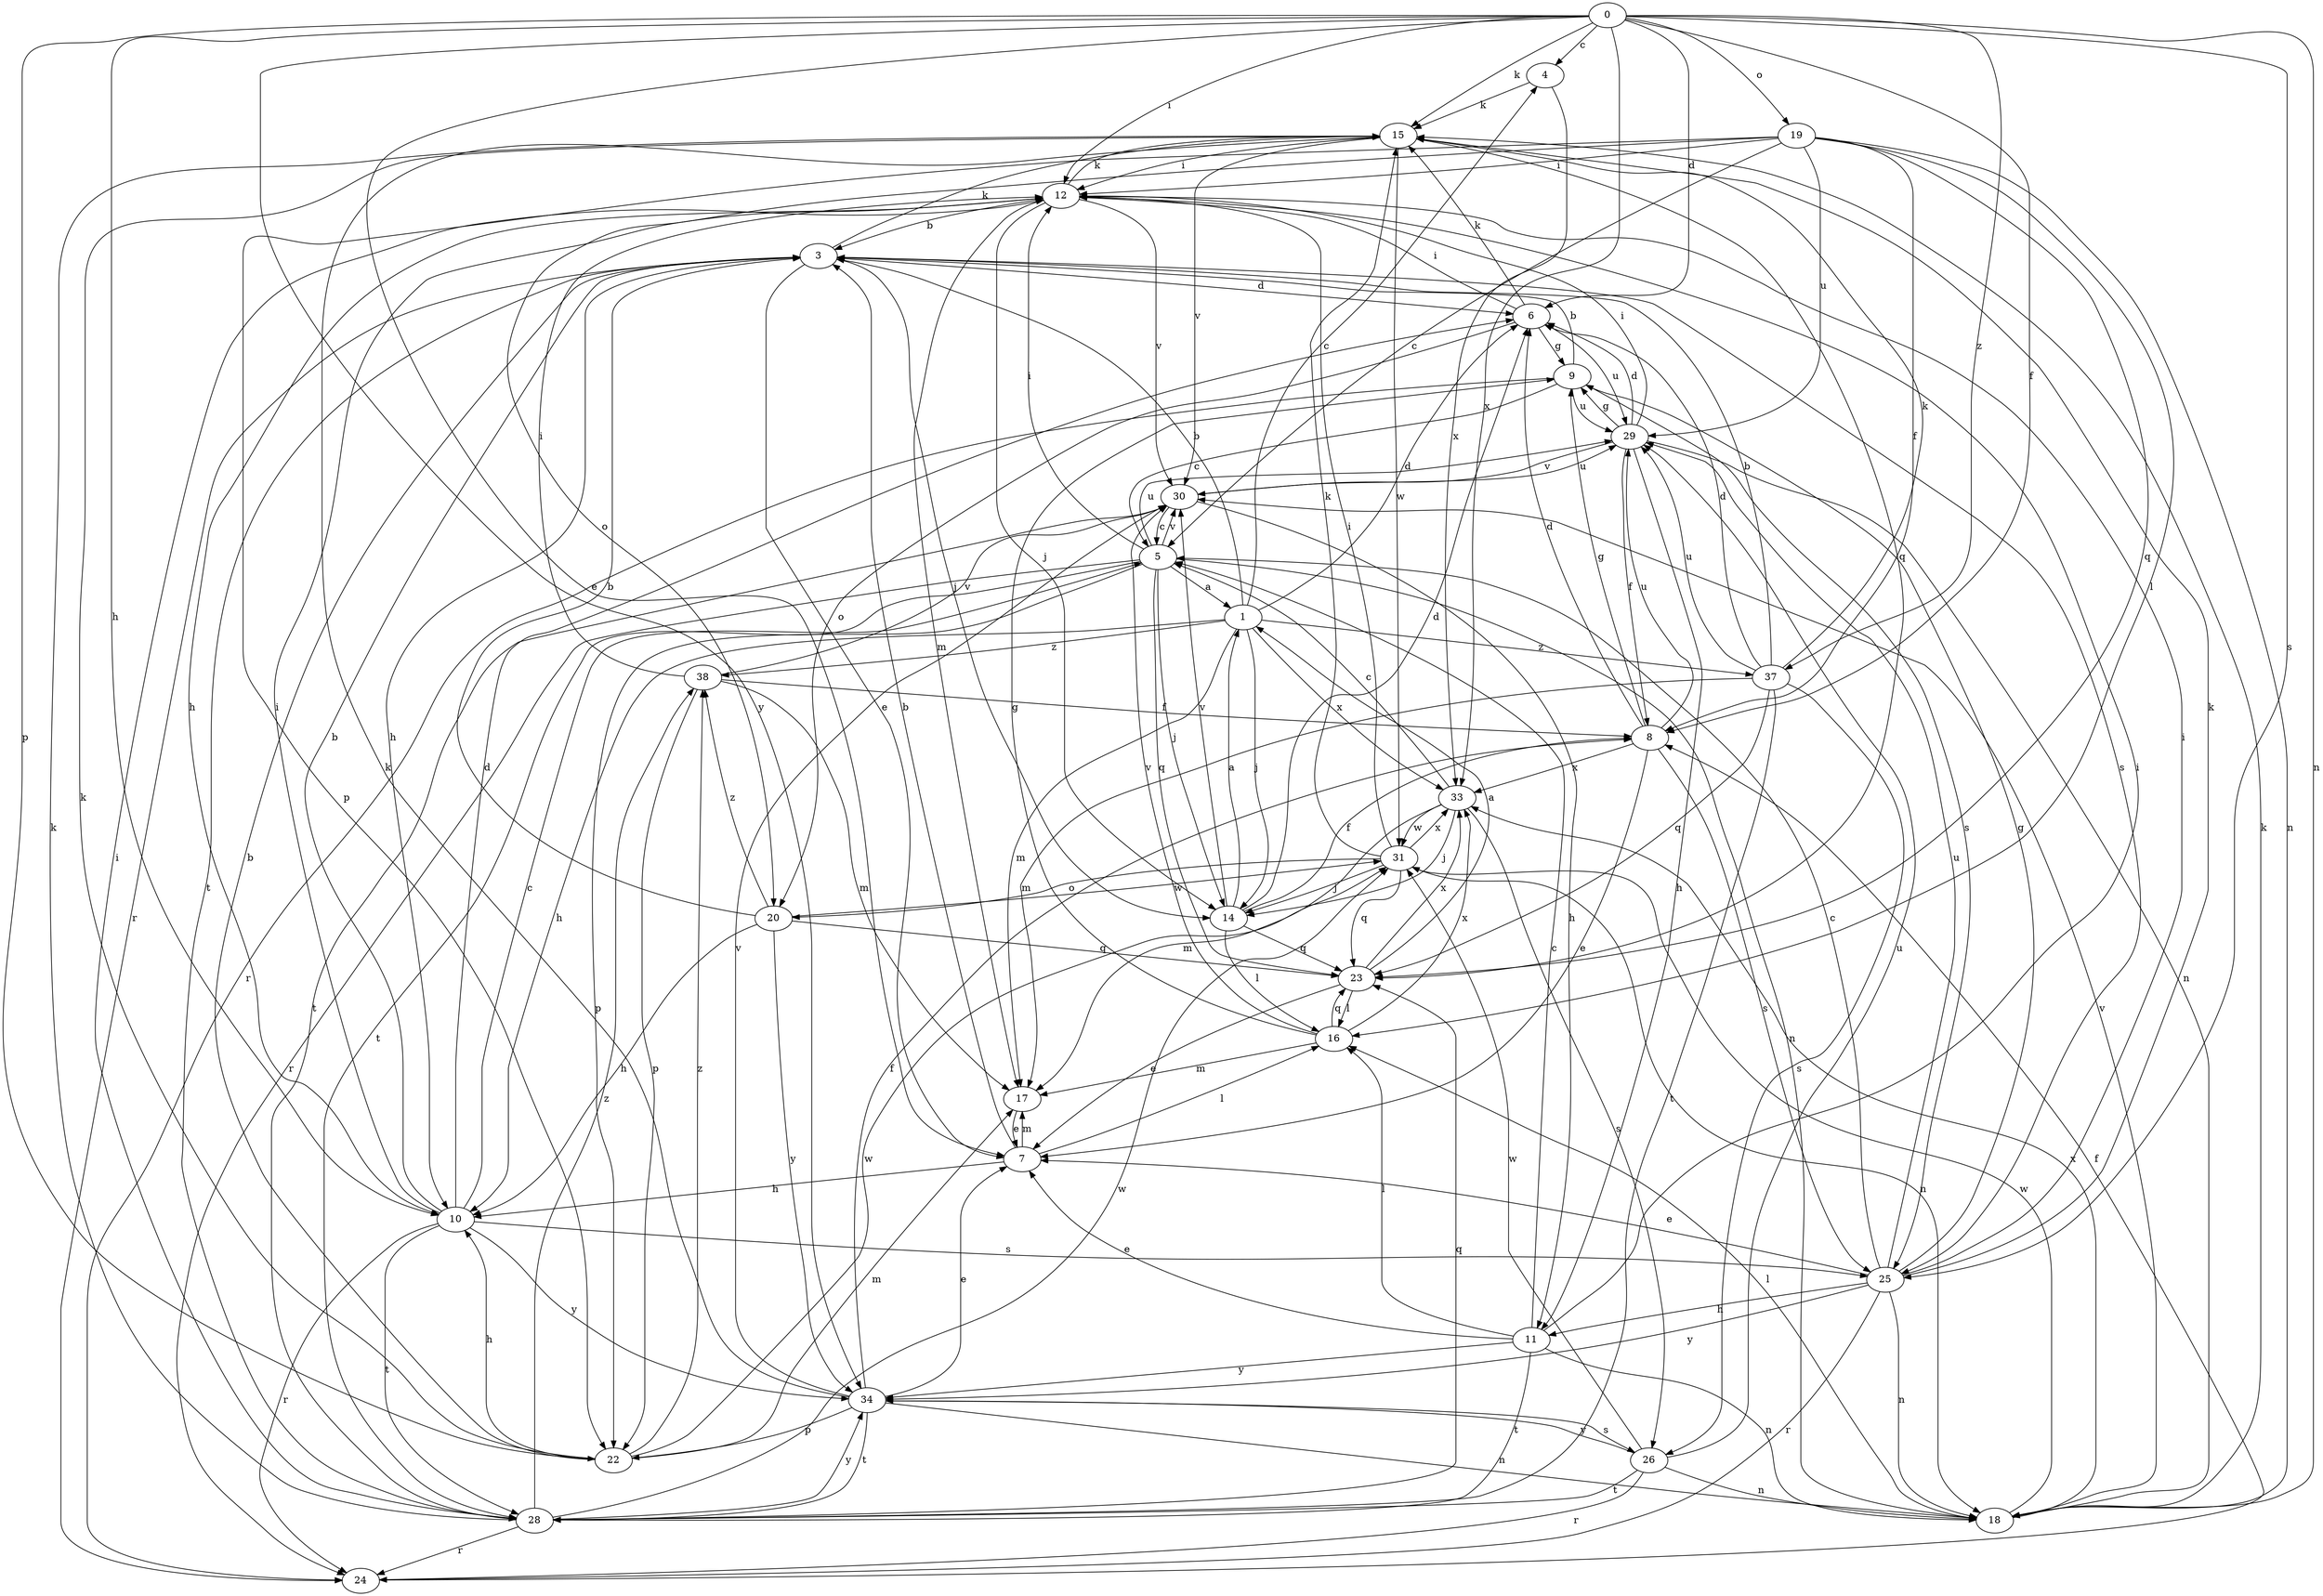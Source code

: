 strict digraph  {
0;
1;
3;
4;
5;
6;
7;
8;
9;
10;
11;
12;
14;
15;
16;
17;
18;
19;
20;
22;
23;
24;
25;
26;
28;
29;
30;
31;
33;
34;
37;
38;
0 -> 4  [label=c];
0 -> 6  [label=d];
0 -> 7  [label=e];
0 -> 8  [label=f];
0 -> 10  [label=h];
0 -> 12  [label=i];
0 -> 15  [label=k];
0 -> 18  [label=n];
0 -> 19  [label=o];
0 -> 22  [label=p];
0 -> 25  [label=s];
0 -> 33  [label=x];
0 -> 34  [label=y];
0 -> 37  [label=z];
1 -> 3  [label=b];
1 -> 4  [label=c];
1 -> 6  [label=d];
1 -> 10  [label=h];
1 -> 14  [label=j];
1 -> 17  [label=m];
1 -> 33  [label=x];
1 -> 37  [label=z];
1 -> 38  [label=z];
3 -> 6  [label=d];
3 -> 7  [label=e];
3 -> 10  [label=h];
3 -> 14  [label=j];
3 -> 15  [label=k];
3 -> 24  [label=r];
3 -> 25  [label=s];
3 -> 28  [label=t];
4 -> 15  [label=k];
4 -> 33  [label=x];
5 -> 1  [label=a];
5 -> 12  [label=i];
5 -> 14  [label=j];
5 -> 18  [label=n];
5 -> 22  [label=p];
5 -> 23  [label=q];
5 -> 24  [label=r];
5 -> 28  [label=t];
5 -> 29  [label=u];
5 -> 30  [label=v];
6 -> 9  [label=g];
6 -> 12  [label=i];
6 -> 15  [label=k];
6 -> 20  [label=o];
6 -> 29  [label=u];
7 -> 3  [label=b];
7 -> 10  [label=h];
7 -> 16  [label=l];
7 -> 17  [label=m];
8 -> 6  [label=d];
8 -> 7  [label=e];
8 -> 9  [label=g];
8 -> 25  [label=s];
8 -> 29  [label=u];
8 -> 33  [label=x];
9 -> 3  [label=b];
9 -> 5  [label=c];
9 -> 24  [label=r];
9 -> 25  [label=s];
9 -> 29  [label=u];
10 -> 3  [label=b];
10 -> 5  [label=c];
10 -> 6  [label=d];
10 -> 12  [label=i];
10 -> 24  [label=r];
10 -> 25  [label=s];
10 -> 28  [label=t];
10 -> 34  [label=y];
11 -> 5  [label=c];
11 -> 7  [label=e];
11 -> 12  [label=i];
11 -> 16  [label=l];
11 -> 18  [label=n];
11 -> 28  [label=t];
11 -> 34  [label=y];
12 -> 3  [label=b];
12 -> 10  [label=h];
12 -> 14  [label=j];
12 -> 15  [label=k];
12 -> 17  [label=m];
12 -> 30  [label=v];
14 -> 1  [label=a];
14 -> 6  [label=d];
14 -> 8  [label=f];
14 -> 16  [label=l];
14 -> 23  [label=q];
14 -> 30  [label=v];
15 -> 12  [label=i];
15 -> 23  [label=q];
15 -> 30  [label=v];
15 -> 31  [label=w];
16 -> 9  [label=g];
16 -> 17  [label=m];
16 -> 23  [label=q];
16 -> 30  [label=v];
16 -> 33  [label=x];
17 -> 7  [label=e];
18 -> 15  [label=k];
18 -> 16  [label=l];
18 -> 30  [label=v];
18 -> 31  [label=w];
18 -> 33  [label=x];
19 -> 5  [label=c];
19 -> 8  [label=f];
19 -> 12  [label=i];
19 -> 16  [label=l];
19 -> 18  [label=n];
19 -> 20  [label=o];
19 -> 22  [label=p];
19 -> 23  [label=q];
19 -> 29  [label=u];
20 -> 3  [label=b];
20 -> 10  [label=h];
20 -> 23  [label=q];
20 -> 31  [label=w];
20 -> 34  [label=y];
20 -> 38  [label=z];
22 -> 3  [label=b];
22 -> 10  [label=h];
22 -> 15  [label=k];
22 -> 17  [label=m];
22 -> 31  [label=w];
22 -> 38  [label=z];
23 -> 1  [label=a];
23 -> 7  [label=e];
23 -> 16  [label=l];
23 -> 33  [label=x];
24 -> 8  [label=f];
25 -> 5  [label=c];
25 -> 7  [label=e];
25 -> 9  [label=g];
25 -> 11  [label=h];
25 -> 12  [label=i];
25 -> 15  [label=k];
25 -> 18  [label=n];
25 -> 24  [label=r];
25 -> 29  [label=u];
25 -> 34  [label=y];
26 -> 18  [label=n];
26 -> 24  [label=r];
26 -> 28  [label=t];
26 -> 29  [label=u];
26 -> 31  [label=w];
26 -> 34  [label=y];
28 -> 12  [label=i];
28 -> 15  [label=k];
28 -> 23  [label=q];
28 -> 24  [label=r];
28 -> 31  [label=w];
28 -> 34  [label=y];
28 -> 38  [label=z];
29 -> 6  [label=d];
29 -> 8  [label=f];
29 -> 9  [label=g];
29 -> 11  [label=h];
29 -> 12  [label=i];
29 -> 18  [label=n];
29 -> 30  [label=v];
30 -> 5  [label=c];
30 -> 11  [label=h];
30 -> 28  [label=t];
30 -> 29  [label=u];
31 -> 12  [label=i];
31 -> 14  [label=j];
31 -> 15  [label=k];
31 -> 18  [label=n];
31 -> 20  [label=o];
31 -> 23  [label=q];
31 -> 33  [label=x];
33 -> 5  [label=c];
33 -> 14  [label=j];
33 -> 17  [label=m];
33 -> 26  [label=s];
33 -> 31  [label=w];
34 -> 7  [label=e];
34 -> 8  [label=f];
34 -> 15  [label=k];
34 -> 18  [label=n];
34 -> 22  [label=p];
34 -> 26  [label=s];
34 -> 28  [label=t];
34 -> 30  [label=v];
37 -> 3  [label=b];
37 -> 6  [label=d];
37 -> 15  [label=k];
37 -> 17  [label=m];
37 -> 23  [label=q];
37 -> 26  [label=s];
37 -> 28  [label=t];
37 -> 29  [label=u];
38 -> 8  [label=f];
38 -> 12  [label=i];
38 -> 17  [label=m];
38 -> 22  [label=p];
38 -> 30  [label=v];
}
